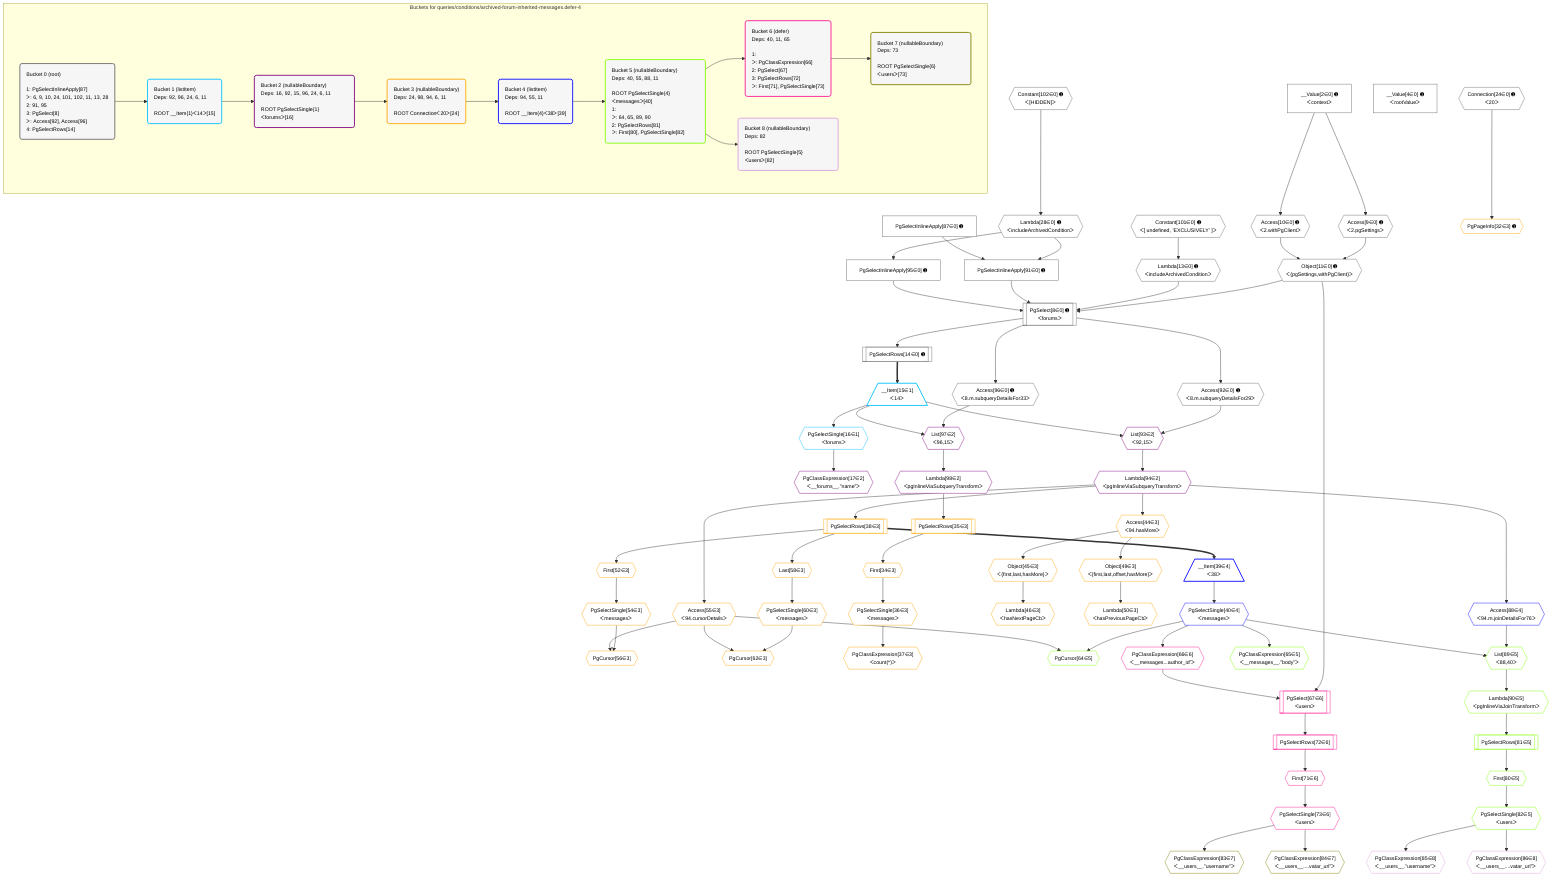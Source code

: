 %%{init: {'themeVariables': { 'fontSize': '12px'}}}%%
graph TD
    classDef path fill:#eee,stroke:#000,color:#000
    classDef plan fill:#fff,stroke-width:1px,color:#000
    classDef itemplan fill:#fff,stroke-width:2px,color:#000
    classDef unbatchedplan fill:#dff,stroke-width:1px,color:#000
    classDef sideeffectplan fill:#fcc,stroke-width:2px,color:#000
    classDef bucket fill:#f6f6f6,color:#000,stroke-width:2px,text-align:left

    subgraph "Buckets for queries/conditions/archived-forum-inherited-messages.defer-4"
    Bucket0("Bucket 0 (root)<br /><br />1: PgSelectInlineApply[87]<br />ᐳ: 6, 9, 10, 24, 101, 102, 11, 13, 28<br />2: 91, 95<br />3: PgSelect[8]<br />ᐳ: Access[92], Access[96]<br />4: PgSelectRows[14]"):::bucket
    Bucket1("Bucket 1 (listItem)<br />Deps: 92, 96, 24, 6, 11<br /><br />ROOT __Item{1}ᐸ14ᐳ[15]"):::bucket
    Bucket2("Bucket 2 (nullableBoundary)<br />Deps: 16, 92, 15, 96, 24, 6, 11<br /><br />ROOT PgSelectSingle{1}ᐸforumsᐳ[16]"):::bucket
    Bucket3("Bucket 3 (nullableBoundary)<br />Deps: 24, 98, 94, 6, 11<br /><br />ROOT Connectionᐸ20ᐳ[24]"):::bucket
    Bucket4("Bucket 4 (listItem)<br />Deps: 94, 55, 11<br /><br />ROOT __Item{4}ᐸ38ᐳ[39]"):::bucket
    Bucket5("Bucket 5 (nullableBoundary)<br />Deps: 40, 55, 88, 11<br /><br />ROOT PgSelectSingle{4}ᐸmessagesᐳ[40]<br />1: <br />ᐳ: 64, 65, 89, 90<br />2: PgSelectRows[81]<br />ᐳ: First[80], PgSelectSingle[82]"):::bucket
    Bucket6("Bucket 6 (defer)<br />Deps: 40, 11, 65<br /><br />1: <br />ᐳ: PgClassExpression[66]<br />2: PgSelect[67]<br />3: PgSelectRows[72]<br />ᐳ: First[71], PgSelectSingle[73]"):::bucket
    Bucket7("Bucket 7 (nullableBoundary)<br />Deps: 73<br /><br />ROOT PgSelectSingle{6}ᐸusersᐳ[73]"):::bucket
    Bucket8("Bucket 8 (nullableBoundary)<br />Deps: 82<br /><br />ROOT PgSelectSingle{5}ᐸusersᐳ[82]"):::bucket
    end
    Bucket0 --> Bucket1
    Bucket1 --> Bucket2
    Bucket2 --> Bucket3
    Bucket3 --> Bucket4
    Bucket4 --> Bucket5
    Bucket5 --> Bucket6 & Bucket8
    Bucket6 --> Bucket7

    %% plan dependencies
    PgSelect8[["PgSelect[8∈0] ➊<br />ᐸforumsᐳ"]]:::plan
    Object11{{"Object[11∈0] ➊<br />ᐸ{pgSettings,withPgClient}ᐳ"}}:::plan
    Lambda13{{"Lambda[13∈0] ➊<br />ᐸincludeArchivedConditionᐳ"}}:::plan
    PgSelectInlineApply91["PgSelectInlineApply[91∈0] ➊"]:::plan
    PgSelectInlineApply95["PgSelectInlineApply[95∈0] ➊"]:::plan
    Object11 & Lambda13 & PgSelectInlineApply91 & PgSelectInlineApply95 --> PgSelect8
    Access9{{"Access[9∈0] ➊<br />ᐸ2.pgSettingsᐳ"}}:::plan
    Access10{{"Access[10∈0] ➊<br />ᐸ2.withPgClientᐳ"}}:::plan
    Access9 & Access10 --> Object11
    Lambda28{{"Lambda[28∈0] ➊<br />ᐸincludeArchivedConditionᐳ"}}:::plan
    PgSelectInlineApply87["PgSelectInlineApply[87∈0] ➊"]:::plan
    Lambda28 & PgSelectInlineApply87 --> PgSelectInlineApply91
    __Value2["__Value[2∈0] ➊<br />ᐸcontextᐳ"]:::plan
    __Value2 --> Access9
    __Value2 --> Access10
    Constant101{{"Constant[101∈0] ➊<br />ᐸ[ undefined, 'EXCLUSIVELY' ]ᐳ"}}:::plan
    Constant101 --> Lambda13
    PgSelectRows14[["PgSelectRows[14∈0] ➊"]]:::plan
    PgSelect8 --> PgSelectRows14
    Constant102{{"Constant[102∈0] ➊<br />ᐸ[HIDDEN]ᐳ"}}:::plan
    Constant102 --> Lambda28
    Access92{{"Access[92∈0] ➊<br />ᐸ8.m.subqueryDetailsFor29ᐳ"}}:::plan
    PgSelect8 --> Access92
    Lambda28 --> PgSelectInlineApply95
    Access96{{"Access[96∈0] ➊<br />ᐸ8.m.subqueryDetailsFor33ᐳ"}}:::plan
    PgSelect8 --> Access96
    __Value4["__Value[4∈0] ➊<br />ᐸrootValueᐳ"]:::plan
    Connection24{{"Connection[24∈0] ➊<br />ᐸ20ᐳ"}}:::plan
    __Item15[/"__Item[15∈1]<br />ᐸ14ᐳ"\]:::itemplan
    PgSelectRows14 ==> __Item15
    PgSelectSingle16{{"PgSelectSingle[16∈1]<br />ᐸforumsᐳ"}}:::plan
    __Item15 --> PgSelectSingle16
    List93{{"List[93∈2]<br />ᐸ92,15ᐳ"}}:::plan
    Access92 & __Item15 --> List93
    List97{{"List[97∈2]<br />ᐸ96,15ᐳ"}}:::plan
    Access96 & __Item15 --> List97
    PgClassExpression17{{"PgClassExpression[17∈2]<br />ᐸ__forums__.”name”ᐳ"}}:::plan
    PgSelectSingle16 --> PgClassExpression17
    Lambda94{{"Lambda[94∈2]<br />ᐸpgInlineViaSubqueryTransformᐳ"}}:::plan
    List93 --> Lambda94
    Lambda98{{"Lambda[98∈2]<br />ᐸpgInlineViaSubqueryTransformᐳ"}}:::plan
    List97 --> Lambda98
    Object49{{"Object[49∈3]<br />ᐸ{first,last,offset,hasMore}ᐳ"}}:::plan
    Access44{{"Access[44∈3]<br />ᐸ94.hasMoreᐳ"}}:::plan
    Access44 --> Object49
    Object45{{"Object[45∈3]<br />ᐸ{first,last,hasMore}ᐳ"}}:::plan
    Access44 --> Object45
    PgCursor56{{"PgCursor[56∈3]"}}:::plan
    PgSelectSingle54{{"PgSelectSingle[54∈3]<br />ᐸmessagesᐳ"}}:::plan
    Access55{{"Access[55∈3]<br />ᐸ94.cursorDetailsᐳ"}}:::plan
    PgSelectSingle54 & Access55 --> PgCursor56
    PgCursor62{{"PgCursor[62∈3]"}}:::plan
    PgSelectSingle60{{"PgSelectSingle[60∈3]<br />ᐸmessagesᐳ"}}:::plan
    PgSelectSingle60 & Access55 --> PgCursor62
    PgPageInfo32{{"PgPageInfo[32∈3] ➊"}}:::plan
    Connection24 --> PgPageInfo32
    First34{{"First[34∈3]"}}:::plan
    PgSelectRows35[["PgSelectRows[35∈3]"]]:::plan
    PgSelectRows35 --> First34
    Lambda98 --> PgSelectRows35
    PgSelectSingle36{{"PgSelectSingle[36∈3]<br />ᐸmessagesᐳ"}}:::plan
    First34 --> PgSelectSingle36
    PgClassExpression37{{"PgClassExpression[37∈3]<br />ᐸcount(*)ᐳ"}}:::plan
    PgSelectSingle36 --> PgClassExpression37
    PgSelectRows38[["PgSelectRows[38∈3]"]]:::plan
    Lambda94 --> PgSelectRows38
    Lambda94 --> Access44
    Lambda46{{"Lambda[46∈3]<br />ᐸhasNextPageCbᐳ"}}:::plan
    Object45 --> Lambda46
    Lambda50{{"Lambda[50∈3]<br />ᐸhasPreviousPageCbᐳ"}}:::plan
    Object49 --> Lambda50
    First52{{"First[52∈3]"}}:::plan
    PgSelectRows38 --> First52
    First52 --> PgSelectSingle54
    Lambda94 --> Access55
    Last58{{"Last[58∈3]"}}:::plan
    PgSelectRows38 --> Last58
    Last58 --> PgSelectSingle60
    __Item39[/"__Item[39∈4]<br />ᐸ38ᐳ"\]:::itemplan
    PgSelectRows38 ==> __Item39
    PgSelectSingle40{{"PgSelectSingle[40∈4]<br />ᐸmessagesᐳ"}}:::plan
    __Item39 --> PgSelectSingle40
    Access88{{"Access[88∈4]<br />ᐸ94.m.joinDetailsFor76ᐳ"}}:::plan
    Lambda94 --> Access88
    PgCursor64{{"PgCursor[64∈5]"}}:::plan
    PgSelectSingle40 & Access55 --> PgCursor64
    List89{{"List[89∈5]<br />ᐸ88,40ᐳ"}}:::plan
    Access88 & PgSelectSingle40 --> List89
    PgClassExpression65{{"PgClassExpression[65∈5]<br />ᐸ__messages__.”body”ᐳ"}}:::plan
    PgSelectSingle40 --> PgClassExpression65
    First80{{"First[80∈5]"}}:::plan
    PgSelectRows81[["PgSelectRows[81∈5]"]]:::plan
    PgSelectRows81 --> First80
    Lambda90{{"Lambda[90∈5]<br />ᐸpgInlineViaJoinTransformᐳ"}}:::plan
    Lambda90 --> PgSelectRows81
    PgSelectSingle82{{"PgSelectSingle[82∈5]<br />ᐸusersᐳ"}}:::plan
    First80 --> PgSelectSingle82
    List89 --> Lambda90
    PgSelect67[["PgSelect[67∈6]<br />ᐸusersᐳ"]]:::plan
    PgClassExpression66{{"PgClassExpression[66∈6]<br />ᐸ__messages...author_id”ᐳ"}}:::plan
    Object11 & PgClassExpression66 --> PgSelect67
    PgSelectSingle40 --> PgClassExpression66
    First71{{"First[71∈6]"}}:::plan
    PgSelectRows72[["PgSelectRows[72∈6]"]]:::plan
    PgSelectRows72 --> First71
    PgSelect67 --> PgSelectRows72
    PgSelectSingle73{{"PgSelectSingle[73∈6]<br />ᐸusersᐳ"}}:::plan
    First71 --> PgSelectSingle73
    PgClassExpression83{{"PgClassExpression[83∈7]<br />ᐸ__users__.”username”ᐳ"}}:::plan
    PgSelectSingle73 --> PgClassExpression83
    PgClassExpression84{{"PgClassExpression[84∈7]<br />ᐸ__users__....vatar_url”ᐳ"}}:::plan
    PgSelectSingle73 --> PgClassExpression84
    PgClassExpression85{{"PgClassExpression[85∈8]<br />ᐸ__users__.”username”ᐳ"}}:::plan
    PgSelectSingle82 --> PgClassExpression85
    PgClassExpression86{{"PgClassExpression[86∈8]<br />ᐸ__users__....vatar_url”ᐳ"}}:::plan
    PgSelectSingle82 --> PgClassExpression86

    %% define steps
    classDef bucket0 stroke:#696969
    class Bucket0,__Value2,__Value4,PgSelect8,Access9,Access10,Object11,Lambda13,PgSelectRows14,Connection24,Lambda28,PgSelectInlineApply87,PgSelectInlineApply91,Access92,PgSelectInlineApply95,Access96,Constant101,Constant102 bucket0
    classDef bucket1 stroke:#00bfff
    class Bucket1,__Item15,PgSelectSingle16 bucket1
    classDef bucket2 stroke:#7f007f
    class Bucket2,PgClassExpression17,List93,Lambda94,List97,Lambda98 bucket2
    classDef bucket3 stroke:#ffa500
    class Bucket3,PgPageInfo32,First34,PgSelectRows35,PgSelectSingle36,PgClassExpression37,PgSelectRows38,Access44,Object45,Lambda46,Object49,Lambda50,First52,PgSelectSingle54,Access55,PgCursor56,Last58,PgSelectSingle60,PgCursor62 bucket3
    classDef bucket4 stroke:#0000ff
    class Bucket4,__Item39,PgSelectSingle40,Access88 bucket4
    classDef bucket5 stroke:#7fff00
    class Bucket5,PgCursor64,PgClassExpression65,First80,PgSelectRows81,PgSelectSingle82,List89,Lambda90 bucket5
    classDef bucket6 stroke:#ff1493
    class Bucket6,PgClassExpression66,PgSelect67,First71,PgSelectRows72,PgSelectSingle73 bucket6
    classDef bucket7 stroke:#808000
    class Bucket7,PgClassExpression83,PgClassExpression84 bucket7
    classDef bucket8 stroke:#dda0dd
    class Bucket8,PgClassExpression85,PgClassExpression86 bucket8